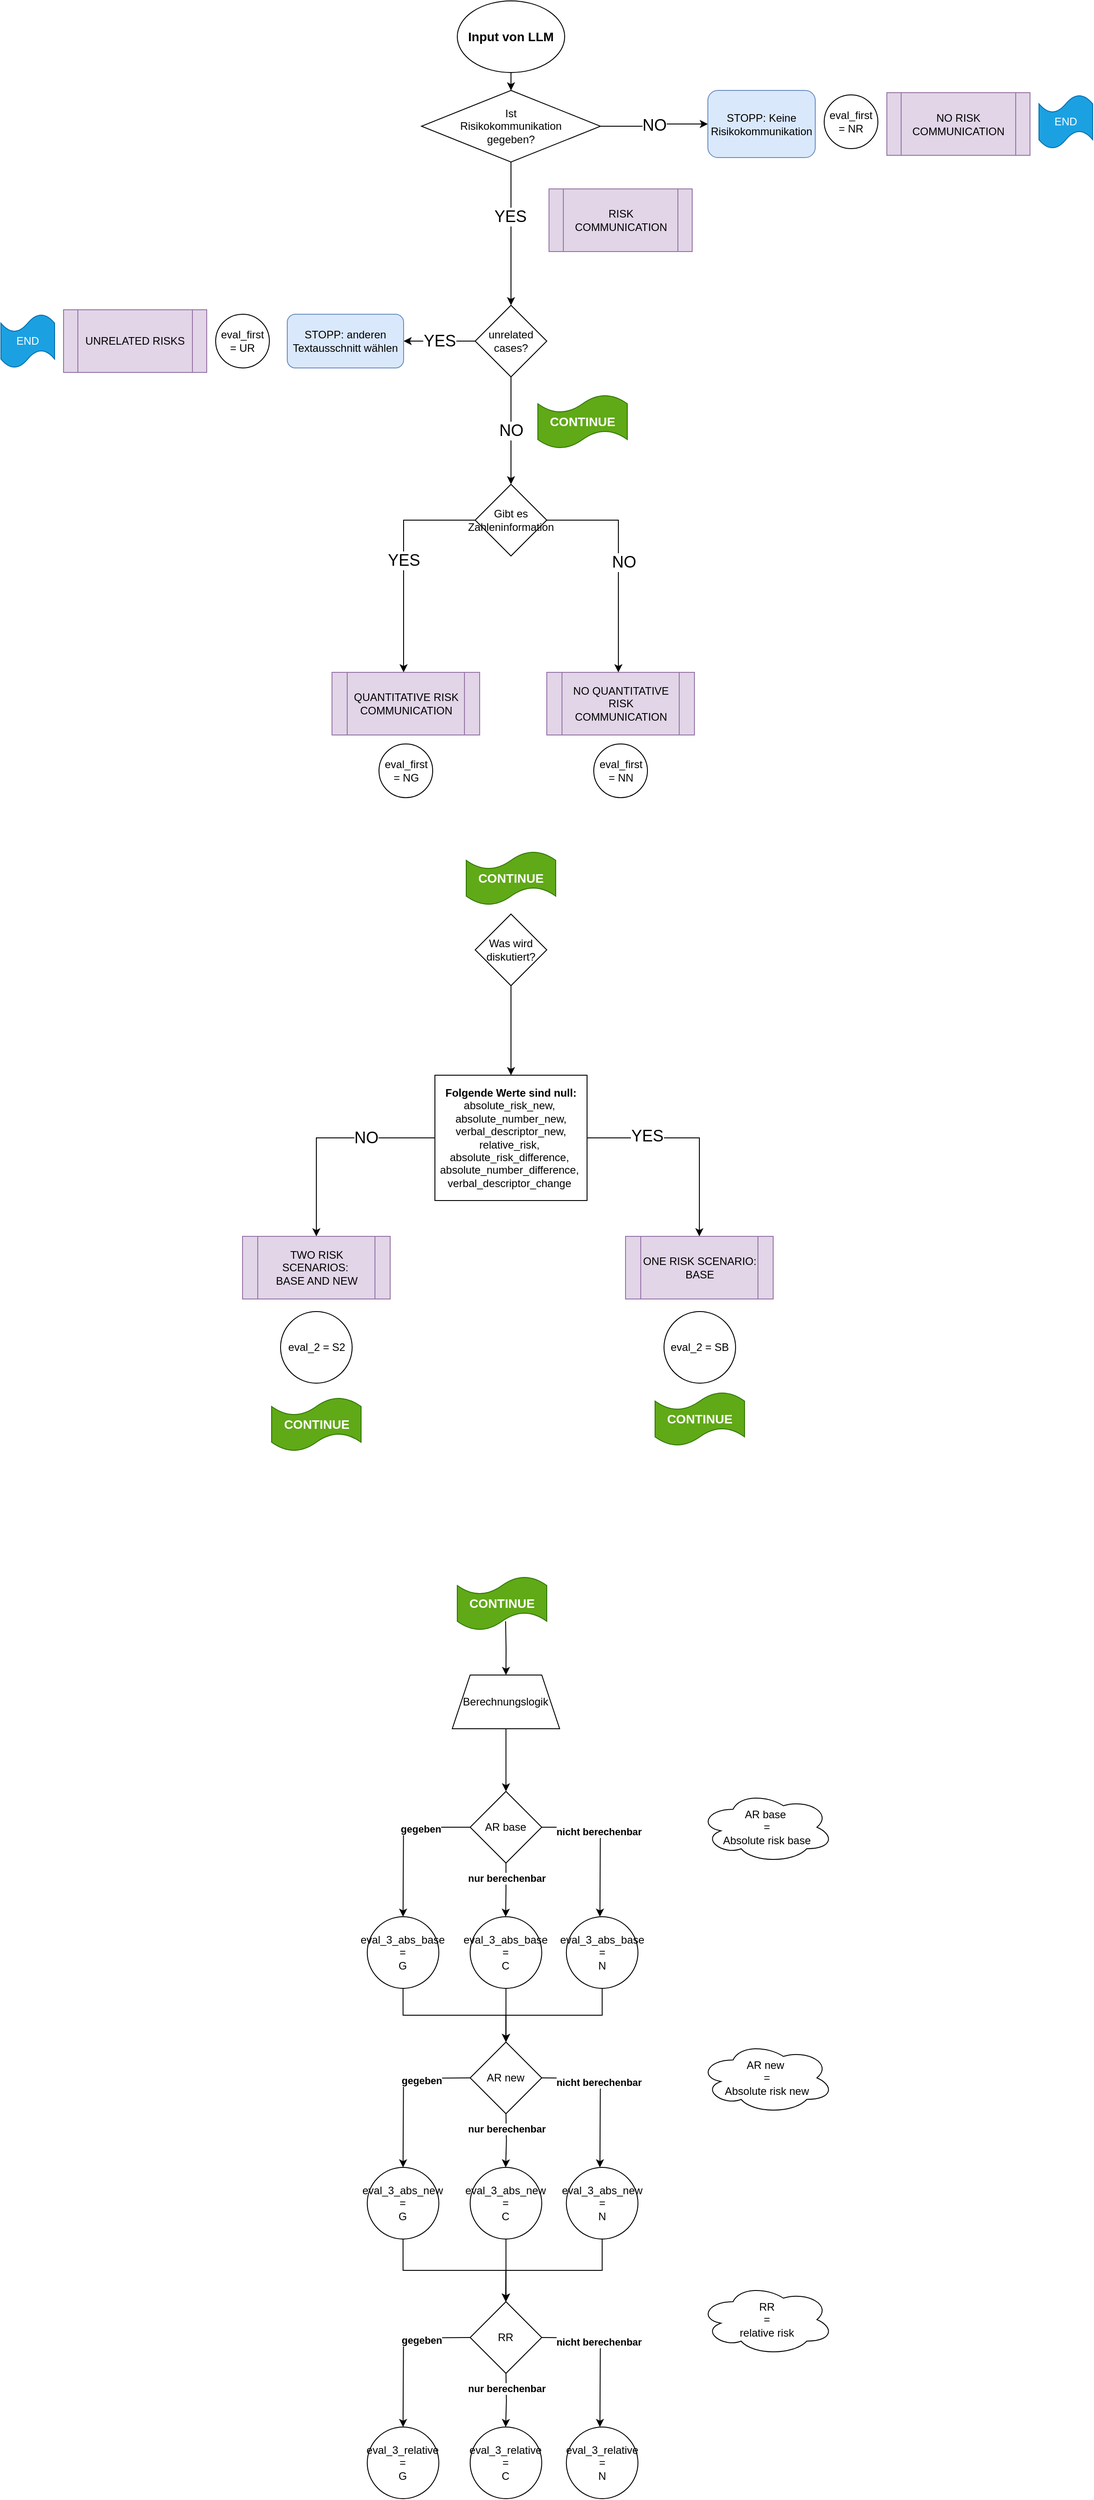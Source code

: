 <mxfile version="28.0.3">
  <diagram name="Seite-1" id="ywIODS4xg6C1yedOmWix">
    <mxGraphModel dx="2046" dy="1152" grid="1" gridSize="10" guides="1" tooltips="1" connect="1" arrows="1" fold="1" page="1" pageScale="1" pageWidth="827" pageHeight="1169" math="0" shadow="0">
      <root>
        <mxCell id="0" />
        <mxCell id="1" parent="0" />
        <mxCell id="FX36uq53OrztX1MvJwH2-2" value="" style="edgeStyle=orthogonalEdgeStyle;rounded=0;orthogonalLoop=1;jettySize=auto;html=1;" parent="1" source="FX36uq53OrztX1MvJwH2-3" target="FX36uq53OrztX1MvJwH2-6" edge="1">
          <mxGeometry relative="1" as="geometry" />
        </mxCell>
        <mxCell id="FX36uq53OrztX1MvJwH2-3" value="&lt;font style=&quot;font-size: 14px;&quot;&gt;Input von LLM&lt;/font&gt;" style="ellipse;whiteSpace=wrap;html=1;fontStyle=1" parent="1" vertex="1">
          <mxGeometry x="970" y="170" width="120" height="80" as="geometry" />
        </mxCell>
        <object label="&lt;font style=&quot;font-size: 18px;&quot;&gt;NO&lt;/font&gt;" nein="" id="FX36uq53OrztX1MvJwH2-4">
          <mxCell style="edgeStyle=orthogonalEdgeStyle;rounded=0;orthogonalLoop=1;jettySize=auto;html=1;entryX=0;entryY=0.5;entryDx=0;entryDy=0;" parent="1" source="FX36uq53OrztX1MvJwH2-6" target="FX36uq53OrztX1MvJwH2-7" edge="1">
            <mxGeometry x="0.005" relative="1" as="geometry">
              <mxPoint as="offset" />
            </mxGeometry>
          </mxCell>
        </object>
        <mxCell id="FX36uq53OrztX1MvJwH2-29" style="edgeStyle=orthogonalEdgeStyle;rounded=0;orthogonalLoop=1;jettySize=auto;html=1;exitX=0.5;exitY=1;exitDx=0;exitDy=0;entryX=0.5;entryY=0;entryDx=0;entryDy=0;" parent="1" source="FX36uq53OrztX1MvJwH2-6" target="FX36uq53OrztX1MvJwH2-19" edge="1">
          <mxGeometry relative="1" as="geometry">
            <Array as="points">
              <mxPoint x="1030" y="420" />
              <mxPoint x="1030" y="420" />
            </Array>
          </mxGeometry>
        </mxCell>
        <mxCell id="FX36uq53OrztX1MvJwH2-30" value="&lt;font style=&quot;font-size: 18px;&quot;&gt;YES&lt;/font&gt;" style="edgeLabel;html=1;align=center;verticalAlign=middle;resizable=0;points=[];" parent="FX36uq53OrztX1MvJwH2-29" vertex="1" connectable="0">
          <mxGeometry x="-0.236" y="-1" relative="1" as="geometry">
            <mxPoint as="offset" />
          </mxGeometry>
        </mxCell>
        <mxCell id="FX36uq53OrztX1MvJwH2-6" value="Ist&lt;div&gt;&amp;nbsp;Risikokommunikation&amp;nbsp;&lt;/div&gt;&lt;div&gt;gegeben?&lt;/div&gt;" style="rhombus;whiteSpace=wrap;html=1;" parent="1" vertex="1">
          <mxGeometry x="930" y="270" width="200" height="80" as="geometry" />
        </mxCell>
        <mxCell id="FX36uq53OrztX1MvJwH2-7" value="STOPP: Keine Risikokommunikation" style="rounded=1;whiteSpace=wrap;html=1;fillColor=#dae8fc;strokeColor=#6c8ebf;" parent="1" vertex="1">
          <mxGeometry x="1250" y="270" width="120" height="75" as="geometry" />
        </mxCell>
        <mxCell id="FX36uq53OrztX1MvJwH2-9" value="&lt;font style=&quot;font-size: 18px;&quot;&gt;YES&lt;/font&gt;" style="edgeStyle=orthogonalEdgeStyle;rounded=0;orthogonalLoop=1;jettySize=auto;html=1;exitX=0;exitY=0.5;exitDx=0;exitDy=0;" parent="1" source="FX36uq53OrztX1MvJwH2-10" edge="1">
          <mxGeometry relative="1" as="geometry">
            <mxPoint x="910" y="920" as="targetPoint" />
            <Array as="points">
              <mxPoint x="910" y="750" />
            </Array>
          </mxGeometry>
        </mxCell>
        <mxCell id="FX36uq53OrztX1MvJwH2-10" value="Gibt es Zahleninformation" style="rhombus;whiteSpace=wrap;html=1;" parent="1" vertex="1">
          <mxGeometry x="990" y="710" width="80" height="80" as="geometry" />
        </mxCell>
        <mxCell id="FX36uq53OrztX1MvJwH2-15" value="eval_first = NR" style="ellipse;whiteSpace=wrap;html=1;" parent="1" vertex="1">
          <mxGeometry x="1380" y="275" width="60" height="60" as="geometry" />
        </mxCell>
        <mxCell id="FX36uq53OrztX1MvJwH2-17" value="&lt;font style=&quot;font-size: 18px;&quot;&gt;NO&lt;/font&gt;" style="edgeStyle=orthogonalEdgeStyle;rounded=0;orthogonalLoop=1;jettySize=auto;html=1;exitX=0.5;exitY=1;exitDx=0;exitDy=0;entryX=0.5;entryY=0;entryDx=0;entryDy=0;" parent="1" source="FX36uq53OrztX1MvJwH2-19" target="FX36uq53OrztX1MvJwH2-10" edge="1">
          <mxGeometry relative="1" as="geometry" />
        </mxCell>
        <mxCell id="FX36uq53OrztX1MvJwH2-18" value="&lt;font style=&quot;font-size: 18px;&quot;&gt;YES&lt;/font&gt;" style="edgeStyle=orthogonalEdgeStyle;rounded=0;orthogonalLoop=1;jettySize=auto;html=1;exitX=0;exitY=0.5;exitDx=0;exitDy=0;entryX=1;entryY=0.5;entryDx=0;entryDy=0;" parent="1" source="FX36uq53OrztX1MvJwH2-19" target="FX36uq53OrztX1MvJwH2-20" edge="1">
          <mxGeometry relative="1" as="geometry">
            <mxPoint as="offset" />
          </mxGeometry>
        </mxCell>
        <mxCell id="FX36uq53OrztX1MvJwH2-19" value="unrelated cases?" style="rhombus;whiteSpace=wrap;html=1;" parent="1" vertex="1">
          <mxGeometry x="990" y="510" width="80" height="80" as="geometry" />
        </mxCell>
        <mxCell id="FX36uq53OrztX1MvJwH2-20" value="STOPP: anderen Textausschnitt wählen" style="rounded=1;whiteSpace=wrap;html=1;fillColor=#dae8fc;strokeColor=#6c8ebf;" parent="1" vertex="1">
          <mxGeometry x="780" y="520" width="130" height="60" as="geometry" />
        </mxCell>
        <mxCell id="FX36uq53OrztX1MvJwH2-21" value="NO RISK COMMUNICATION" style="shape=process;whiteSpace=wrap;html=1;backgroundOutline=1;fillColor=#e1d5e7;strokeColor=#9673a6;" parent="1" vertex="1">
          <mxGeometry x="1450" y="272.5" width="160" height="70" as="geometry" />
        </mxCell>
        <mxCell id="FX36uq53OrztX1MvJwH2-23" value="UNRELATED RISKS" style="shape=process;whiteSpace=wrap;html=1;backgroundOutline=1;fillColor=#e1d5e7;strokeColor=#9673a6;" parent="1" vertex="1">
          <mxGeometry x="530" y="515" width="160" height="70" as="geometry" />
        </mxCell>
        <mxCell id="FX36uq53OrztX1MvJwH2-25" value="eval_first = UR" style="ellipse;whiteSpace=wrap;html=1;" parent="1" vertex="1">
          <mxGeometry x="700" y="520" width="60" height="60" as="geometry" />
        </mxCell>
        <mxCell id="FX36uq53OrztX1MvJwH2-31" value="RISK COMMUNICATION" style="shape=process;whiteSpace=wrap;html=1;backgroundOutline=1;fillColor=#e1d5e7;strokeColor=#9673a6;" parent="1" vertex="1">
          <mxGeometry x="1072.5" y="380" width="160" height="70" as="geometry" />
        </mxCell>
        <mxCell id="FX36uq53OrztX1MvJwH2-32" value="END" style="shape=tape;whiteSpace=wrap;html=1;size=0.333;fillColor=#1ba1e2;fontColor=#ffffff;strokeColor=#006EAF;" parent="1" vertex="1">
          <mxGeometry x="1620" y="275" width="60" height="60" as="geometry" />
        </mxCell>
        <mxCell id="FX36uq53OrztX1MvJwH2-33" value="END" style="shape=tape;whiteSpace=wrap;html=1;size=0.333;fillColor=#1ba1e2;fontColor=#ffffff;strokeColor=#006EAF;" parent="1" vertex="1">
          <mxGeometry x="460" y="520" width="60" height="60" as="geometry" />
        </mxCell>
        <mxCell id="FX36uq53OrztX1MvJwH2-39" value="ja" style="edgeStyle=orthogonalEdgeStyle;rounded=0;orthogonalLoop=1;jettySize=auto;html=1;exitX=1;exitY=0.5;exitDx=0;exitDy=0;" parent="1" source="FX36uq53OrztX1MvJwH2-10" edge="1">
          <mxGeometry relative="1" as="geometry">
            <mxPoint x="1150" y="920" as="targetPoint" />
            <mxPoint x="1260" y="780" as="sourcePoint" />
            <Array as="points">
              <mxPoint x="1150" y="750" />
              <mxPoint x="1150" y="900" />
            </Array>
          </mxGeometry>
        </mxCell>
        <mxCell id="FX36uq53OrztX1MvJwH2-40" value="&lt;font style=&quot;font-size: 18px;&quot;&gt;NO&lt;/font&gt;" style="edgeLabel;html=1;align=center;verticalAlign=middle;resizable=0;points=[];" parent="FX36uq53OrztX1MvJwH2-39" vertex="1" connectable="0">
          <mxGeometry x="0.015" y="6" relative="1" as="geometry">
            <mxPoint as="offset" />
          </mxGeometry>
        </mxCell>
        <mxCell id="FX36uq53OrztX1MvJwH2-41" value="NO QUANTITATIVE RISK COMMUNICATION" style="shape=process;whiteSpace=wrap;html=1;backgroundOutline=1;fillColor=#e1d5e7;strokeColor=#9673a6;" parent="1" vertex="1">
          <mxGeometry x="1070" y="920" width="165" height="70" as="geometry" />
        </mxCell>
        <mxCell id="FX36uq53OrztX1MvJwH2-42" value="QUANTITATIVE RISK COMMUNICATION" style="shape=process;whiteSpace=wrap;html=1;backgroundOutline=1;fillColor=#e1d5e7;strokeColor=#9673a6;" parent="1" vertex="1">
          <mxGeometry x="830" y="920" width="165" height="70" as="geometry" />
        </mxCell>
        <mxCell id="FX36uq53OrztX1MvJwH2-44" style="edgeStyle=orthogonalEdgeStyle;rounded=0;orthogonalLoop=1;jettySize=auto;html=1;exitX=0;exitY=0.5;exitDx=0;exitDy=0;entryX=0.5;entryY=0;entryDx=0;entryDy=0;" parent="1" source="FX36uq53OrztX1MvJwH2-50" target="FX36uq53OrztX1MvJwH2-51" edge="1">
          <mxGeometry relative="1" as="geometry">
            <mxPoint x="520" y="1470" as="targetPoint" />
          </mxGeometry>
        </mxCell>
        <mxCell id="FX36uq53OrztX1MvJwH2-54" value="&lt;font style=&quot;font-size: 18px;&quot;&gt;NO&lt;/font&gt;" style="edgeLabel;html=1;align=center;verticalAlign=middle;resizable=0;points=[];" parent="FX36uq53OrztX1MvJwH2-44" vertex="1" connectable="0">
          <mxGeometry x="-0.359" relative="1" as="geometry">
            <mxPoint as="offset" />
          </mxGeometry>
        </mxCell>
        <mxCell id="FX36uq53OrztX1MvJwH2-45" style="edgeStyle=orthogonalEdgeStyle;rounded=0;orthogonalLoop=1;jettySize=auto;html=1;exitX=0.5;exitY=1;exitDx=0;exitDy=0;" parent="1" source="FX36uq53OrztX1MvJwH2-50" edge="1">
          <mxGeometry relative="1" as="geometry">
            <mxPoint x="1030" y="1480" as="targetPoint" />
          </mxGeometry>
        </mxCell>
        <mxCell id="FX36uq53OrztX1MvJwH2-43" value="Was wird diskutiert?" style="rhombus;whiteSpace=wrap;html=1;" parent="1" vertex="1">
          <mxGeometry x="990" y="1190" width="80" height="80" as="geometry" />
        </mxCell>
        <mxCell id="FX36uq53OrztX1MvJwH2-47" value="&lt;font style=&quot;font-size: 14px;&quot;&gt;&lt;b&gt;CONTINUE&lt;/b&gt;&lt;/font&gt;" style="shape=tape;whiteSpace=wrap;html=1;size=0.333;fillColor=#60a917;fontColor=#ffffff;strokeColor=#2D7600;" parent="1" vertex="1">
          <mxGeometry x="1060" y="610" width="100" height="60" as="geometry" />
        </mxCell>
        <mxCell id="FX36uq53OrztX1MvJwH2-51" value="TWO RISK SCENARIOS:&amp;nbsp;&lt;div&gt;BASE AND NEW&lt;/div&gt;" style="shape=process;whiteSpace=wrap;html=1;backgroundOutline=1;fillColor=#e1d5e7;strokeColor=#9673a6;" parent="1" vertex="1">
          <mxGeometry x="730" y="1550" width="165" height="70" as="geometry" />
        </mxCell>
        <mxCell id="FX36uq53OrztX1MvJwH2-52" value="eval_first = NN" style="ellipse;whiteSpace=wrap;html=1;shadow=0;" parent="1" vertex="1">
          <mxGeometry x="1122.5" y="1000" width="60" height="60" as="geometry" />
        </mxCell>
        <mxCell id="FX36uq53OrztX1MvJwH2-53" value="" style="edgeStyle=orthogonalEdgeStyle;rounded=0;orthogonalLoop=1;jettySize=auto;html=1;exitX=0.5;exitY=1;exitDx=0;exitDy=0;" parent="1" source="FX36uq53OrztX1MvJwH2-43" target="FX36uq53OrztX1MvJwH2-50" edge="1">
          <mxGeometry relative="1" as="geometry">
            <mxPoint x="1030" y="1480" as="targetPoint" />
            <mxPoint x="1030" y="1270" as="sourcePoint" />
          </mxGeometry>
        </mxCell>
        <mxCell id="FX36uq53OrztX1MvJwH2-57" style="edgeStyle=orthogonalEdgeStyle;rounded=0;orthogonalLoop=1;jettySize=auto;html=1;exitX=1;exitY=0.5;exitDx=0;exitDy=0;entryX=0.5;entryY=0;entryDx=0;entryDy=0;" parent="1" source="FX36uq53OrztX1MvJwH2-50" target="FX36uq53OrztX1MvJwH2-63" edge="1">
          <mxGeometry relative="1" as="geometry">
            <mxPoint x="1375" y="1560" as="targetPoint" />
          </mxGeometry>
        </mxCell>
        <mxCell id="mqBiNrfAOlZdhpRRbt28-5" value="&lt;font style=&quot;font-size: 18px;&quot;&gt;YES&lt;/font&gt;" style="edgeLabel;html=1;align=center;verticalAlign=middle;resizable=0;points=[];" vertex="1" connectable="0" parent="FX36uq53OrztX1MvJwH2-57">
          <mxGeometry x="-0.434" y="2" relative="1" as="geometry">
            <mxPoint as="offset" />
          </mxGeometry>
        </mxCell>
        <mxCell id="FX36uq53OrztX1MvJwH2-50" value="&lt;b&gt;Folgende Werte sind null:&lt;/b&gt;&lt;br&gt;&lt;div&gt;absolute_risk_new,&amp;nbsp;&lt;/div&gt;&lt;div&gt;absolute_number_new,&lt;/div&gt;&lt;div&gt;verbal_descriptor_new,&lt;/div&gt;&lt;div&gt;relative_risk,&amp;nbsp;&lt;/div&gt;&lt;div&gt;absolute_risk_difference,&amp;nbsp;&lt;/div&gt;&lt;div&gt;absolute_number_difference,&amp;nbsp;&lt;/div&gt;&lt;div&gt;verbal_descriptor_change&amp;nbsp;&lt;/div&gt;" style="whiteSpace=wrap;html=1;" parent="1" vertex="1">
          <mxGeometry x="945" y="1370" width="170" height="140" as="geometry" />
        </mxCell>
        <mxCell id="FX36uq53OrztX1MvJwH2-63" value="ONE RISK SCENARIO:&lt;div&gt;BASE&lt;/div&gt;" style="shape=process;whiteSpace=wrap;html=1;backgroundOutline=1;fillColor=#e1d5e7;strokeColor=#9673a6;" parent="1" vertex="1">
          <mxGeometry x="1158" y="1550" width="165" height="70" as="geometry" />
        </mxCell>
        <mxCell id="FX36uq53OrztX1MvJwH2-67" style="edgeStyle=orthogonalEdgeStyle;rounded=0;orthogonalLoop=1;jettySize=auto;html=1;entryX=0.5;entryY=0;entryDx=0;entryDy=0;" parent="1" target="FX36uq53OrztX1MvJwH2-66" edge="1">
          <mxGeometry relative="1" as="geometry">
            <mxPoint x="1024" y="1980" as="sourcePoint" />
          </mxGeometry>
        </mxCell>
        <mxCell id="FX36uq53OrztX1MvJwH2-75" style="edgeStyle=orthogonalEdgeStyle;rounded=0;orthogonalLoop=1;jettySize=auto;html=1;exitX=0.5;exitY=1;exitDx=0;exitDy=0;entryX=0.5;entryY=0;entryDx=0;entryDy=0;" parent="1" source="FX36uq53OrztX1MvJwH2-66" target="FX36uq53OrztX1MvJwH2-73" edge="1">
          <mxGeometry relative="1" as="geometry" />
        </mxCell>
        <mxCell id="FX36uq53OrztX1MvJwH2-66" value="Berechnungslogik" style="shape=trapezoid;perimeter=trapezoidPerimeter;whiteSpace=wrap;html=1;fixedSize=1;" parent="1" vertex="1">
          <mxGeometry x="964.38" y="2040" width="120" height="60" as="geometry" />
        </mxCell>
        <mxCell id="FX36uq53OrztX1MvJwH2-69" value="eval_2 = S2" style="ellipse;whiteSpace=wrap;html=1;" parent="1" vertex="1">
          <mxGeometry x="772.5" y="1634" width="80" height="80" as="geometry" />
        </mxCell>
        <mxCell id="FX36uq53OrztX1MvJwH2-70" value="eval_first = NG" style="ellipse;whiteSpace=wrap;html=1;shadow=0;" parent="1" vertex="1">
          <mxGeometry x="882.5" y="1000" width="60" height="60" as="geometry" />
        </mxCell>
        <mxCell id="FX36uq53OrztX1MvJwH2-71" value="eval_2 = SB" style="ellipse;whiteSpace=wrap;html=1;" parent="1" vertex="1">
          <mxGeometry x="1201" y="1634" width="80" height="80" as="geometry" />
        </mxCell>
        <mxCell id="FX36uq53OrztX1MvJwH2-79" style="edgeStyle=orthogonalEdgeStyle;rounded=0;orthogonalLoop=1;jettySize=auto;html=1;exitX=0;exitY=0.5;exitDx=0;exitDy=0;" parent="1" source="FX36uq53OrztX1MvJwH2-73" edge="1">
          <mxGeometry relative="1" as="geometry">
            <mxPoint x="909.38" y="2310.0" as="targetPoint" />
          </mxGeometry>
        </mxCell>
        <mxCell id="FX36uq53OrztX1MvJwH2-81" value="&lt;b&gt;gegeben&lt;/b&gt;" style="edgeLabel;html=1;align=center;verticalAlign=middle;resizable=0;points=[];" parent="FX36uq53OrztX1MvJwH2-79" vertex="1" connectable="0">
          <mxGeometry x="-0.366" y="2" relative="1" as="geometry">
            <mxPoint as="offset" />
          </mxGeometry>
        </mxCell>
        <mxCell id="FX36uq53OrztX1MvJwH2-84" style="edgeStyle=orthogonalEdgeStyle;rounded=0;orthogonalLoop=1;jettySize=auto;html=1;exitX=0.5;exitY=1;exitDx=0;exitDy=0;" parent="1" source="FX36uq53OrztX1MvJwH2-73" edge="1">
          <mxGeometry relative="1" as="geometry">
            <mxPoint x="1024.047" y="2310.0" as="targetPoint" />
          </mxGeometry>
        </mxCell>
        <mxCell id="FX36uq53OrztX1MvJwH2-85" value="&lt;b&gt;nur berechenbar&lt;/b&gt;" style="edgeLabel;html=1;align=center;verticalAlign=middle;resizable=0;points=[];" parent="FX36uq53OrztX1MvJwH2-84" vertex="1" connectable="0">
          <mxGeometry x="-0.435" relative="1" as="geometry">
            <mxPoint as="offset" />
          </mxGeometry>
        </mxCell>
        <mxCell id="FX36uq53OrztX1MvJwH2-73" value="AR base" style="rhombus;whiteSpace=wrap;html=1;" parent="1" vertex="1">
          <mxGeometry x="984.38" y="2170" width="80" height="80" as="geometry" />
        </mxCell>
        <mxCell id="FX36uq53OrztX1MvJwH2-80" style="edgeStyle=orthogonalEdgeStyle;rounded=0;orthogonalLoop=1;jettySize=auto;html=1;exitX=1;exitY=0.5;exitDx=0;exitDy=0;" parent="1" source="FX36uq53OrztX1MvJwH2-73" edge="1">
          <mxGeometry relative="1" as="geometry">
            <mxPoint x="1129.38" y="2310" as="targetPoint" />
            <mxPoint x="1254.38" y="2250" as="sourcePoint" />
          </mxGeometry>
        </mxCell>
        <mxCell id="FX36uq53OrztX1MvJwH2-83" value="&lt;b&gt;nicht berechenbar&lt;/b&gt;" style="edgeLabel;html=1;align=center;verticalAlign=middle;resizable=0;points=[];" parent="FX36uq53OrztX1MvJwH2-80" vertex="1" connectable="0">
          <mxGeometry x="-0.144" y="-2" relative="1" as="geometry">
            <mxPoint y="-1" as="offset" />
          </mxGeometry>
        </mxCell>
        <mxCell id="FX36uq53OrztX1MvJwH2-89" style="edgeStyle=orthogonalEdgeStyle;rounded=0;orthogonalLoop=1;jettySize=auto;html=1;exitX=0.5;exitY=1;exitDx=0;exitDy=0;entryX=0.5;entryY=0;entryDx=0;entryDy=0;" parent="1" source="FX36uq53OrztX1MvJwH2-86" target="FX36uq53OrztX1MvJwH2-101" edge="1">
          <mxGeometry relative="1" as="geometry">
            <mxPoint x="1019.38" y="2460.0" as="targetPoint" />
          </mxGeometry>
        </mxCell>
        <mxCell id="FX36uq53OrztX1MvJwH2-86" value="eval_3_abs_base =&lt;div&gt;G&lt;/div&gt;" style="ellipse;whiteSpace=wrap;html=1;" parent="1" vertex="1">
          <mxGeometry x="869.38" y="2310" width="80" height="80" as="geometry" />
        </mxCell>
        <mxCell id="FX36uq53OrztX1MvJwH2-90" style="edgeStyle=orthogonalEdgeStyle;rounded=0;orthogonalLoop=1;jettySize=auto;html=1;exitX=0.5;exitY=1;exitDx=0;exitDy=0;entryX=0.5;entryY=0;entryDx=0;entryDy=0;" parent="1" source="FX36uq53OrztX1MvJwH2-87" target="FX36uq53OrztX1MvJwH2-101" edge="1">
          <mxGeometry relative="1" as="geometry">
            <mxPoint x="1024.047" y="2460.0" as="targetPoint" />
          </mxGeometry>
        </mxCell>
        <mxCell id="FX36uq53OrztX1MvJwH2-87" value="eval_3_abs_base =&lt;div&gt;C&lt;/div&gt;" style="ellipse;whiteSpace=wrap;html=1;" parent="1" vertex="1">
          <mxGeometry x="984.38" y="2310" width="80" height="80" as="geometry" />
        </mxCell>
        <mxCell id="FX36uq53OrztX1MvJwH2-102" style="edgeStyle=orthogonalEdgeStyle;rounded=0;orthogonalLoop=1;jettySize=auto;html=1;exitX=0.5;exitY=1;exitDx=0;exitDy=0;entryX=0.5;entryY=0;entryDx=0;entryDy=0;" parent="1" source="FX36uq53OrztX1MvJwH2-88" target="FX36uq53OrztX1MvJwH2-101" edge="1">
          <mxGeometry relative="1" as="geometry" />
        </mxCell>
        <mxCell id="FX36uq53OrztX1MvJwH2-88" value="eval_3_abs_base =&lt;div&gt;N&lt;/div&gt;" style="ellipse;whiteSpace=wrap;html=1;" parent="1" vertex="1">
          <mxGeometry x="1091.88" y="2310" width="80" height="80" as="geometry" />
        </mxCell>
        <mxCell id="FX36uq53OrztX1MvJwH2-91" style="edgeStyle=orthogonalEdgeStyle;rounded=0;orthogonalLoop=1;jettySize=auto;html=1;exitX=0;exitY=0.5;exitDx=0;exitDy=0;" parent="1" edge="1">
          <mxGeometry relative="1" as="geometry">
            <mxPoint x="909.38" y="2590.0" as="targetPoint" />
            <mxPoint x="984.38" y="2490" as="sourcePoint" />
          </mxGeometry>
        </mxCell>
        <mxCell id="FX36uq53OrztX1MvJwH2-92" value="&lt;b&gt;gegeben&lt;/b&gt;" style="edgeLabel;html=1;align=center;verticalAlign=middle;resizable=0;points=[];" parent="FX36uq53OrztX1MvJwH2-91" vertex="1" connectable="0">
          <mxGeometry x="-0.366" y="2" relative="1" as="geometry">
            <mxPoint as="offset" />
          </mxGeometry>
        </mxCell>
        <mxCell id="FX36uq53OrztX1MvJwH2-93" style="edgeStyle=orthogonalEdgeStyle;rounded=0;orthogonalLoop=1;jettySize=auto;html=1;exitX=0.5;exitY=1;exitDx=0;exitDy=0;" parent="1" edge="1">
          <mxGeometry relative="1" as="geometry">
            <mxPoint x="1024.047" y="2590.0" as="targetPoint" />
            <mxPoint x="1024.38" y="2530" as="sourcePoint" />
          </mxGeometry>
        </mxCell>
        <mxCell id="FX36uq53OrztX1MvJwH2-94" value="&lt;b&gt;nur berechenbar&lt;/b&gt;" style="edgeLabel;html=1;align=center;verticalAlign=middle;resizable=0;points=[];" parent="FX36uq53OrztX1MvJwH2-93" vertex="1" connectable="0">
          <mxGeometry x="-0.435" relative="1" as="geometry">
            <mxPoint as="offset" />
          </mxGeometry>
        </mxCell>
        <mxCell id="FX36uq53OrztX1MvJwH2-95" style="edgeStyle=orthogonalEdgeStyle;rounded=0;orthogonalLoop=1;jettySize=auto;html=1;exitX=1;exitY=0.5;exitDx=0;exitDy=0;" parent="1" edge="1">
          <mxGeometry relative="1" as="geometry">
            <mxPoint x="1129.38" y="2590" as="targetPoint" />
            <mxPoint x="1064.38" y="2490" as="sourcePoint" />
          </mxGeometry>
        </mxCell>
        <mxCell id="FX36uq53OrztX1MvJwH2-96" value="&lt;b&gt;nicht berechenbar&lt;/b&gt;" style="edgeLabel;html=1;align=center;verticalAlign=middle;resizable=0;points=[];" parent="FX36uq53OrztX1MvJwH2-95" vertex="1" connectable="0">
          <mxGeometry x="-0.144" y="-2" relative="1" as="geometry">
            <mxPoint y="-1" as="offset" />
          </mxGeometry>
        </mxCell>
        <mxCell id="FX36uq53OrztX1MvJwH2-97" style="edgeStyle=orthogonalEdgeStyle;rounded=0;orthogonalLoop=1;jettySize=auto;html=1;exitX=0.5;exitY=1;exitDx=0;exitDy=0;entryX=0.5;entryY=0;entryDx=0;entryDy=0;" parent="1" source="FX36uq53OrztX1MvJwH2-98" target="FX36uq53OrztX1MvJwH2-104" edge="1">
          <mxGeometry relative="1" as="geometry">
            <mxPoint x="1019.38" y="2740.0" as="targetPoint" />
          </mxGeometry>
        </mxCell>
        <mxCell id="FX36uq53OrztX1MvJwH2-98" value="eval_3_abs_new =&lt;div&gt;G&lt;/div&gt;" style="ellipse;whiteSpace=wrap;html=1;" parent="1" vertex="1">
          <mxGeometry x="869.38" y="2590" width="80" height="80" as="geometry" />
        </mxCell>
        <mxCell id="FX36uq53OrztX1MvJwH2-99" style="edgeStyle=orthogonalEdgeStyle;rounded=0;orthogonalLoop=1;jettySize=auto;html=1;exitX=0.5;exitY=1;exitDx=0;exitDy=0;" parent="1" source="FX36uq53OrztX1MvJwH2-100" edge="1">
          <mxGeometry relative="1" as="geometry">
            <mxPoint x="1024.047" y="2740.0" as="targetPoint" />
          </mxGeometry>
        </mxCell>
        <mxCell id="FX36uq53OrztX1MvJwH2-100" value="eval_3_abs_new =&lt;div&gt;C&lt;/div&gt;" style="ellipse;whiteSpace=wrap;html=1;" parent="1" vertex="1">
          <mxGeometry x="984.38" y="2590" width="80" height="80" as="geometry" />
        </mxCell>
        <mxCell id="FX36uq53OrztX1MvJwH2-101" value="AR new" style="rhombus;whiteSpace=wrap;html=1;" parent="1" vertex="1">
          <mxGeometry x="984.38" y="2450" width="80" height="80" as="geometry" />
        </mxCell>
        <mxCell id="FX36uq53OrztX1MvJwH2-114" style="edgeStyle=orthogonalEdgeStyle;rounded=0;orthogonalLoop=1;jettySize=auto;html=1;exitX=0.5;exitY=1;exitDx=0;exitDy=0;entryX=0.5;entryY=0;entryDx=0;entryDy=0;" parent="1" source="FX36uq53OrztX1MvJwH2-103" target="FX36uq53OrztX1MvJwH2-104" edge="1">
          <mxGeometry relative="1" as="geometry" />
        </mxCell>
        <mxCell id="FX36uq53OrztX1MvJwH2-103" value="eval_3_abs_new =&lt;div&gt;N&lt;/div&gt;" style="ellipse;whiteSpace=wrap;html=1;" parent="1" vertex="1">
          <mxGeometry x="1091.88" y="2590" width="80" height="80" as="geometry" />
        </mxCell>
        <mxCell id="FX36uq53OrztX1MvJwH2-104" value="RR" style="rhombus;whiteSpace=wrap;html=1;" parent="1" vertex="1">
          <mxGeometry x="984.38" y="2740" width="80" height="80" as="geometry" />
        </mxCell>
        <mxCell id="FX36uq53OrztX1MvJwH2-105" style="edgeStyle=orthogonalEdgeStyle;rounded=0;orthogonalLoop=1;jettySize=auto;html=1;exitX=0;exitY=0.5;exitDx=0;exitDy=0;" parent="1" edge="1">
          <mxGeometry relative="1" as="geometry">
            <mxPoint x="909.38" y="2880.0" as="targetPoint" />
            <mxPoint x="984.38" y="2780" as="sourcePoint" />
          </mxGeometry>
        </mxCell>
        <mxCell id="FX36uq53OrztX1MvJwH2-106" value="&lt;b&gt;gegeben&lt;/b&gt;" style="edgeLabel;html=1;align=center;verticalAlign=middle;resizable=0;points=[];" parent="FX36uq53OrztX1MvJwH2-105" vertex="1" connectable="0">
          <mxGeometry x="-0.366" y="2" relative="1" as="geometry">
            <mxPoint as="offset" />
          </mxGeometry>
        </mxCell>
        <mxCell id="FX36uq53OrztX1MvJwH2-107" style="edgeStyle=orthogonalEdgeStyle;rounded=0;orthogonalLoop=1;jettySize=auto;html=1;exitX=0.5;exitY=1;exitDx=0;exitDy=0;" parent="1" edge="1">
          <mxGeometry relative="1" as="geometry">
            <mxPoint x="1024.047" y="2880.0" as="targetPoint" />
            <mxPoint x="1024.38" y="2820" as="sourcePoint" />
          </mxGeometry>
        </mxCell>
        <mxCell id="FX36uq53OrztX1MvJwH2-108" value="&lt;b&gt;nur berechenbar&lt;/b&gt;" style="edgeLabel;html=1;align=center;verticalAlign=middle;resizable=0;points=[];" parent="FX36uq53OrztX1MvJwH2-107" vertex="1" connectable="0">
          <mxGeometry x="-0.435" relative="1" as="geometry">
            <mxPoint as="offset" />
          </mxGeometry>
        </mxCell>
        <mxCell id="FX36uq53OrztX1MvJwH2-109" style="edgeStyle=orthogonalEdgeStyle;rounded=0;orthogonalLoop=1;jettySize=auto;html=1;exitX=1;exitY=0.5;exitDx=0;exitDy=0;" parent="1" edge="1">
          <mxGeometry relative="1" as="geometry">
            <mxPoint x="1129.38" y="2880" as="targetPoint" />
            <mxPoint x="1064.38" y="2780" as="sourcePoint" />
          </mxGeometry>
        </mxCell>
        <mxCell id="FX36uq53OrztX1MvJwH2-110" value="&lt;b&gt;nicht berechenbar&lt;/b&gt;" style="edgeLabel;html=1;align=center;verticalAlign=middle;resizable=0;points=[];" parent="FX36uq53OrztX1MvJwH2-109" vertex="1" connectable="0">
          <mxGeometry x="-0.144" y="-2" relative="1" as="geometry">
            <mxPoint y="-1" as="offset" />
          </mxGeometry>
        </mxCell>
        <mxCell id="FX36uq53OrztX1MvJwH2-111" value="eval_3_relative =&lt;div&gt;G&lt;/div&gt;" style="ellipse;whiteSpace=wrap;html=1;" parent="1" vertex="1">
          <mxGeometry x="869.38" y="2880" width="80" height="80" as="geometry" />
        </mxCell>
        <mxCell id="FX36uq53OrztX1MvJwH2-112" value="eval_3_relative =&lt;div&gt;C&lt;/div&gt;" style="ellipse;whiteSpace=wrap;html=1;" parent="1" vertex="1">
          <mxGeometry x="984.38" y="2880" width="80" height="80" as="geometry" />
        </mxCell>
        <mxCell id="FX36uq53OrztX1MvJwH2-113" value="eval_3_relative =&lt;div&gt;N&lt;/div&gt;" style="ellipse;whiteSpace=wrap;html=1;" parent="1" vertex="1">
          <mxGeometry x="1091.88" y="2880" width="80" height="80" as="geometry" />
        </mxCell>
        <mxCell id="mqBiNrfAOlZdhpRRbt28-1" value="&lt;font style=&quot;font-size: 14px;&quot;&gt;&lt;b&gt;CONTINUE&lt;/b&gt;&lt;/font&gt;" style="shape=tape;whiteSpace=wrap;html=1;size=0.333;fillColor=#60a917;fontColor=#ffffff;strokeColor=#2D7600;" vertex="1" parent="1">
          <mxGeometry x="980" y="1120" width="100" height="60" as="geometry" />
        </mxCell>
        <mxCell id="mqBiNrfAOlZdhpRRbt28-7" value="AR base&amp;nbsp;&lt;div&gt;=&lt;/div&gt;&lt;div&gt;Absolute risk base&lt;/div&gt;" style="ellipse;shape=cloud;whiteSpace=wrap;html=1;" vertex="1" parent="1">
          <mxGeometry x="1240.63" y="2170" width="150" height="80" as="geometry" />
        </mxCell>
        <mxCell id="mqBiNrfAOlZdhpRRbt28-8" value="AR new&amp;nbsp;&lt;div&gt;=&lt;/div&gt;&lt;div&gt;Absolute risk new&lt;/div&gt;" style="ellipse;shape=cloud;whiteSpace=wrap;html=1;" vertex="1" parent="1">
          <mxGeometry x="1240.63" y="2450" width="150" height="80" as="geometry" />
        </mxCell>
        <mxCell id="mqBiNrfAOlZdhpRRbt28-9" value="&lt;div&gt;RR&lt;/div&gt;&lt;div&gt;=&lt;/div&gt;relative risk" style="ellipse;shape=cloud;whiteSpace=wrap;html=1;" vertex="1" parent="1">
          <mxGeometry x="1240.63" y="2720" width="150" height="80" as="geometry" />
        </mxCell>
        <mxCell id="mqBiNrfAOlZdhpRRbt28-10" value="&lt;font style=&quot;font-size: 14px;&quot;&gt;&lt;b&gt;CONTINUE&lt;/b&gt;&lt;/font&gt;" style="shape=tape;whiteSpace=wrap;html=1;size=0.333;fillColor=#60a917;fontColor=#ffffff;strokeColor=#2D7600;" vertex="1" parent="1">
          <mxGeometry x="762.5" y="1730" width="100" height="60" as="geometry" />
        </mxCell>
        <mxCell id="mqBiNrfAOlZdhpRRbt28-11" value="&lt;font style=&quot;font-size: 14px;&quot;&gt;&lt;b&gt;CONTINUE&lt;/b&gt;&lt;/font&gt;" style="shape=tape;whiteSpace=wrap;html=1;size=0.333;fillColor=#60a917;fontColor=#ffffff;strokeColor=#2D7600;" vertex="1" parent="1">
          <mxGeometry x="1191" y="1724" width="100" height="60" as="geometry" />
        </mxCell>
        <mxCell id="mqBiNrfAOlZdhpRRbt28-12" value="&lt;font style=&quot;font-size: 14px;&quot;&gt;&lt;b&gt;CONTINUE&lt;/b&gt;&lt;/font&gt;" style="shape=tape;whiteSpace=wrap;html=1;size=0.333;fillColor=#60a917;fontColor=#ffffff;strokeColor=#2D7600;" vertex="1" parent="1">
          <mxGeometry x="970" y="1930" width="100" height="60" as="geometry" />
        </mxCell>
      </root>
    </mxGraphModel>
  </diagram>
</mxfile>
